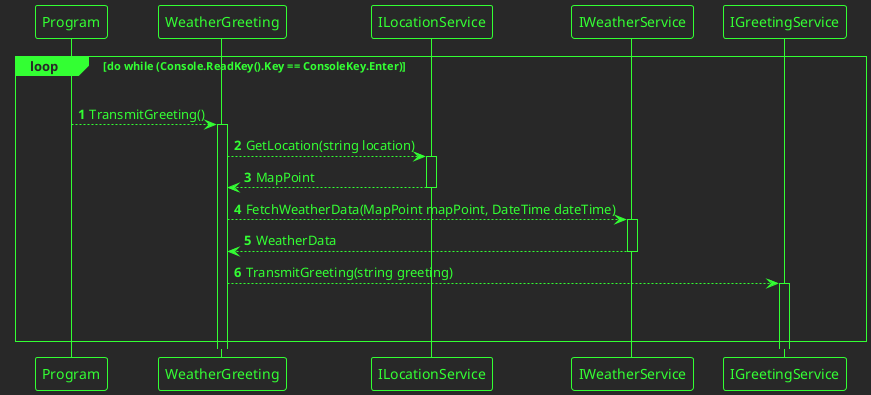 ﻿@startuml
!theme crt-green
'https://plantuml.com/sequence-diagram
autonumber
loop do while (Console.ReadKey().Key == ConsoleKey.Enter)
|||
Program --> WeatherGreeting ++ : TransmitGreeting()
WeatherGreeting --> ILocationService ++ : GetLocation(string location)
return MapPoint
WeatherGreeting --> IWeatherService ++ : FetchWeatherData(MapPoint mapPoint, DateTime dateTime)
return WeatherData
WeatherGreeting --> IGreetingService ++ : TransmitGreeting(string greeting)
|||
|||
end
@enduml

